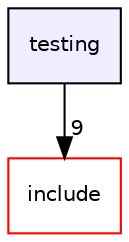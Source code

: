 digraph "testing" {
  compound=true
  node [ fontsize="10", fontname="Helvetica"];
  edge [ labelfontsize="10", labelfontname="Helvetica"];
  dir_64f94c193e4d03baf6e89b1053934749 [shape=box, label="testing", style="filled", fillcolor="#eeeeff", pencolor="black", URL="dir_64f94c193e4d03baf6e89b1053934749.html"];
  dir_d44c64559bbebec7f509842c48db8b23 [shape=box label="include" fillcolor="white" style="filled" color="red" URL="dir_d44c64559bbebec7f509842c48db8b23.html"];
  dir_64f94c193e4d03baf6e89b1053934749->dir_d44c64559bbebec7f509842c48db8b23 [headlabel="9", labeldistance=1.5 headhref="dir_000025_000001.html"];
}
